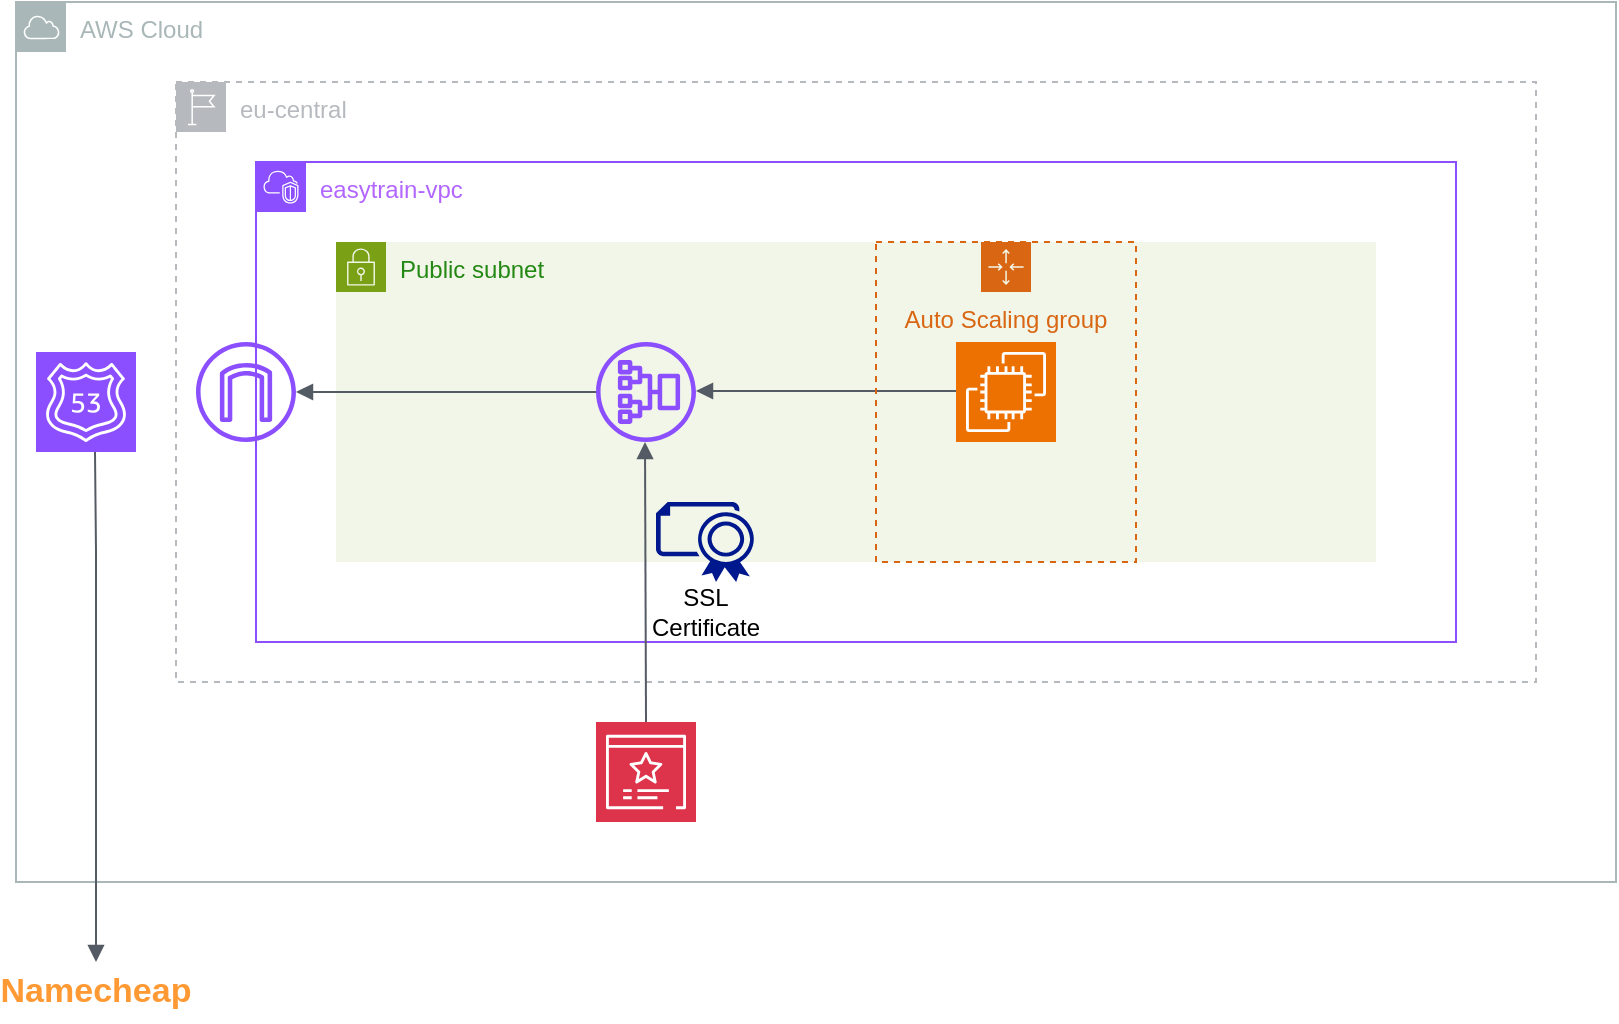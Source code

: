 <mxfile version="24.5.3" type="device">
  <diagram name="Page-1" id="PNaimav8hJJ0Nxk3SrQI">
    <mxGraphModel dx="1368" dy="838" grid="1" gridSize="10" guides="1" tooltips="1" connect="1" arrows="1" fold="1" page="1" pageScale="1" pageWidth="850" pageHeight="1100" math="0" shadow="0">
      <root>
        <mxCell id="0" />
        <mxCell id="1" parent="0" />
        <mxCell id="-ypVMLoKg0l6CCi7f9At-11" value="Public subnet" style="points=[[0,0],[0.25,0],[0.5,0],[0.75,0],[1,0],[1,0.25],[1,0.5],[1,0.75],[1,1],[0.75,1],[0.5,1],[0.25,1],[0,1],[0,0.75],[0,0.5],[0,0.25]];outlineConnect=0;gradientColor=none;html=1;whiteSpace=wrap;fontSize=12;fontStyle=0;container=1;pointerEvents=0;collapsible=0;recursiveResize=0;shape=mxgraph.aws4.group;grIcon=mxgraph.aws4.group_security_group;grStroke=0;strokeColor=#7AA116;fillColor=#F2F6E8;verticalAlign=top;align=left;spacingLeft=30;fontColor=#248814;dashed=0;" vertex="1" parent="1">
          <mxGeometry x="200" y="160" width="520" height="160" as="geometry" />
        </mxCell>
        <mxCell id="-ypVMLoKg0l6CCi7f9At-1" value="AWS Cloud" style="sketch=0;outlineConnect=0;gradientColor=none;html=1;whiteSpace=wrap;fontSize=12;fontStyle=0;shape=mxgraph.aws4.group;grIcon=mxgraph.aws4.group_aws_cloud;strokeColor=#AAB7B8;fillColor=none;verticalAlign=top;align=left;spacingLeft=30;fontColor=#AAB7B8;dashed=0;" vertex="1" parent="1">
          <mxGeometry x="40" y="40" width="800" height="440" as="geometry" />
        </mxCell>
        <mxCell id="-ypVMLoKg0l6CCi7f9At-3" value="eu-central" style="sketch=0;outlineConnect=0;gradientColor=none;html=1;whiteSpace=wrap;fontSize=12;fontStyle=0;shape=mxgraph.aws4.group;grIcon=mxgraph.aws4.group_region;strokeColor=#B6BABF;fillColor=none;verticalAlign=top;align=left;spacingLeft=30;fontColor=#B6BABF;dashed=1;" vertex="1" parent="1">
          <mxGeometry x="120" y="80" width="680" height="300" as="geometry" />
        </mxCell>
        <mxCell id="-ypVMLoKg0l6CCi7f9At-4" value="&lt;font color=&quot;#b266ff&quot;&gt;easytrain-vpc&lt;/font&gt;" style="points=[[0,0],[0.25,0],[0.5,0],[0.75,0],[1,0],[1,0.25],[1,0.5],[1,0.75],[1,1],[0.75,1],[0.5,1],[0.25,1],[0,1],[0,0.75],[0,0.5],[0,0.25]];outlineConnect=0;gradientColor=none;html=1;whiteSpace=wrap;fontSize=12;fontStyle=0;container=1;pointerEvents=0;collapsible=0;recursiveResize=0;shape=mxgraph.aws4.group;grIcon=mxgraph.aws4.group_vpc2;strokeColor=#8C4FFF;fillColor=none;verticalAlign=top;align=left;spacingLeft=30;fontColor=#AAB7B8;dashed=0;" vertex="1" parent="1">
          <mxGeometry x="160" y="120" width="600" height="240" as="geometry" />
        </mxCell>
        <mxCell id="-ypVMLoKg0l6CCi7f9At-6" value="" style="sketch=0;outlineConnect=0;fontColor=#232F3E;gradientColor=none;fillColor=#8C4FFF;strokeColor=none;dashed=0;verticalLabelPosition=bottom;verticalAlign=top;align=center;html=1;fontSize=12;fontStyle=0;aspect=fixed;pointerEvents=1;shape=mxgraph.aws4.internet_gateway;" vertex="1" parent="-ypVMLoKg0l6CCi7f9At-4">
          <mxGeometry x="-30" y="90" width="50" height="50" as="geometry" />
        </mxCell>
        <mxCell id="-ypVMLoKg0l6CCi7f9At-10" value="" style="sketch=0;points=[[0,0,0],[0.25,0,0],[0.5,0,0],[0.75,0,0],[1,0,0],[0,1,0],[0.25,1,0],[0.5,1,0],[0.75,1,0],[1,1,0],[0,0.25,0],[0,0.5,0],[0,0.75,0],[1,0.25,0],[1,0.5,0],[1,0.75,0]];outlineConnect=0;fontColor=#232F3E;fillColor=#ED7100;strokeColor=#ffffff;dashed=0;verticalLabelPosition=bottom;verticalAlign=top;align=center;html=1;fontSize=12;fontStyle=0;aspect=fixed;shape=mxgraph.aws4.resourceIcon;resIcon=mxgraph.aws4.ec2;" vertex="1" parent="-ypVMLoKg0l6CCi7f9At-4">
          <mxGeometry x="350" y="90" width="50" height="50" as="geometry" />
        </mxCell>
        <mxCell id="-ypVMLoKg0l6CCi7f9At-7" value="" style="sketch=0;outlineConnect=0;fontColor=#232F3E;gradientColor=none;fillColor=#8C4FFF;strokeColor=none;dashed=0;verticalLabelPosition=bottom;verticalAlign=top;align=center;html=1;fontSize=12;fontStyle=0;aspect=fixed;pointerEvents=1;shape=mxgraph.aws4.application_load_balancer;direction=south;" vertex="1" parent="-ypVMLoKg0l6CCi7f9At-4">
          <mxGeometry x="170" y="90" width="50" height="50" as="geometry" />
        </mxCell>
        <mxCell id="-ypVMLoKg0l6CCi7f9At-12" value="" style="edgeStyle=orthogonalEdgeStyle;html=1;endArrow=none;elbow=vertical;startArrow=block;startFill=1;strokeColor=#545B64;rounded=0;" edge="1" parent="-ypVMLoKg0l6CCi7f9At-4" source="-ypVMLoKg0l6CCi7f9At-7">
          <mxGeometry width="100" relative="1" as="geometry">
            <mxPoint x="250" y="114.5" as="sourcePoint" />
            <mxPoint x="350" y="114.5" as="targetPoint" />
          </mxGeometry>
        </mxCell>
        <mxCell id="-ypVMLoKg0l6CCi7f9At-13" value="" style="edgeStyle=orthogonalEdgeStyle;html=1;endArrow=none;elbow=vertical;startArrow=block;startFill=1;strokeColor=#545B64;rounded=0;" edge="1" parent="-ypVMLoKg0l6CCi7f9At-4" source="-ypVMLoKg0l6CCi7f9At-6" target="-ypVMLoKg0l6CCi7f9At-7">
          <mxGeometry width="100" relative="1" as="geometry">
            <mxPoint x="55" y="114.5" as="sourcePoint" />
            <mxPoint x="155" y="114.5" as="targetPoint" />
          </mxGeometry>
        </mxCell>
        <mxCell id="-ypVMLoKg0l6CCi7f9At-14" value="" style="edgeStyle=orthogonalEdgeStyle;html=1;endArrow=none;elbow=vertical;startArrow=block;startFill=1;strokeColor=#545B64;rounded=0;entryX=0.5;entryY=0;entryDx=0;entryDy=0;entryPerimeter=0;" edge="1" parent="-ypVMLoKg0l6CCi7f9At-4" target="-ypVMLoKg0l6CCi7f9At-9">
          <mxGeometry width="100" relative="1" as="geometry">
            <mxPoint x="194.5" y="140" as="sourcePoint" />
            <mxPoint x="194.5" y="230" as="targetPoint" />
          </mxGeometry>
        </mxCell>
        <mxCell id="-ypVMLoKg0l6CCi7f9At-15" value="Auto Scaling group" style="points=[[0,0],[0.25,0],[0.5,0],[0.75,0],[1,0],[1,0.25],[1,0.5],[1,0.75],[1,1],[0.75,1],[0.5,1],[0.25,1],[0,1],[0,0.75],[0,0.5],[0,0.25]];outlineConnect=0;gradientColor=none;html=1;whiteSpace=wrap;fontSize=12;fontStyle=0;container=1;pointerEvents=0;collapsible=0;recursiveResize=0;shape=mxgraph.aws4.groupCenter;grIcon=mxgraph.aws4.group_auto_scaling_group;grStroke=1;strokeColor=#D86613;fillColor=none;verticalAlign=top;align=center;fontColor=#D86613;dashed=1;spacingTop=25;" vertex="1" parent="-ypVMLoKg0l6CCi7f9At-4">
          <mxGeometry x="310" y="40" width="130" height="160" as="geometry" />
        </mxCell>
        <mxCell id="-ypVMLoKg0l6CCi7f9At-8" value="" style="sketch=0;points=[[0,0,0],[0.25,0,0],[0.5,0,0],[0.75,0,0],[1,0,0],[0,1,0],[0.25,1,0],[0.5,1,0],[0.75,1,0],[1,1,0],[0,0.25,0],[0,0.5,0],[0,0.75,0],[1,0.25,0],[1,0.5,0],[1,0.75,0]];outlineConnect=0;fontColor=#232F3E;fillColor=#8C4FFF;strokeColor=#ffffff;dashed=0;verticalLabelPosition=bottom;verticalAlign=top;align=center;html=1;fontSize=12;fontStyle=0;aspect=fixed;shape=mxgraph.aws4.resourceIcon;resIcon=mxgraph.aws4.route_53;" vertex="1" parent="1">
          <mxGeometry x="50" y="215" width="50" height="50" as="geometry" />
        </mxCell>
        <mxCell id="-ypVMLoKg0l6CCi7f9At-9" value="" style="sketch=0;points=[[0,0,0],[0.25,0,0],[0.5,0,0],[0.75,0,0],[1,0,0],[0,1,0],[0.25,1,0],[0.5,1,0],[0.75,1,0],[1,1,0],[0,0.25,0],[0,0.5,0],[0,0.75,0],[1,0.25,0],[1,0.5,0],[1,0.75,0]];outlineConnect=0;fontColor=#232F3E;fillColor=#DD344C;strokeColor=#ffffff;dashed=0;verticalLabelPosition=bottom;verticalAlign=top;align=center;html=1;fontSize=12;fontStyle=0;aspect=fixed;shape=mxgraph.aws4.resourceIcon;resIcon=mxgraph.aws4.certificate_manager_3;" vertex="1" parent="1">
          <mxGeometry x="330" y="400" width="50" height="50" as="geometry" />
        </mxCell>
        <mxCell id="-ypVMLoKg0l6CCi7f9At-17" value="SSL&lt;div&gt;Certificate&lt;/div&gt;" style="text;html=1;align=center;verticalAlign=middle;whiteSpace=wrap;rounded=0;" vertex="1" parent="1">
          <mxGeometry x="355" y="330" width="60" height="30" as="geometry" />
        </mxCell>
        <mxCell id="-ypVMLoKg0l6CCi7f9At-19" value="" style="sketch=0;aspect=fixed;pointerEvents=1;shadow=0;dashed=0;html=1;strokeColor=none;labelPosition=center;verticalLabelPosition=bottom;verticalAlign=top;align=center;fillColor=#00188D;shape=mxgraph.azure.certificate" vertex="1" parent="1">
          <mxGeometry x="360" y="290" width="50" height="40" as="geometry" />
        </mxCell>
        <mxCell id="-ypVMLoKg0l6CCi7f9At-20" value="&lt;font size=&quot;1&quot; color=&quot;#ff9933&quot;&gt;&lt;b style=&quot;font-size: 17px;&quot;&gt;Namecheap&lt;/b&gt;&lt;/font&gt;" style="text;html=1;align=center;verticalAlign=middle;whiteSpace=wrap;rounded=0;" vertex="1" parent="1">
          <mxGeometry x="50" y="520" width="60" height="30" as="geometry" />
        </mxCell>
        <mxCell id="-ypVMLoKg0l6CCi7f9At-22" value="" style="edgeStyle=orthogonalEdgeStyle;html=1;endArrow=none;elbow=vertical;startArrow=block;startFill=1;strokeColor=#545B64;rounded=0;entryX=0.5;entryY=0;entryDx=0;entryDy=0;entryPerimeter=0;" edge="1" parent="1">
          <mxGeometry width="100" relative="1" as="geometry">
            <mxPoint x="80" y="520" as="sourcePoint" />
            <mxPoint x="79.5" y="265" as="targetPoint" />
            <Array as="points">
              <mxPoint x="80.5" y="315" />
              <mxPoint x="79.5" y="315" />
            </Array>
          </mxGeometry>
        </mxCell>
      </root>
    </mxGraphModel>
  </diagram>
</mxfile>
